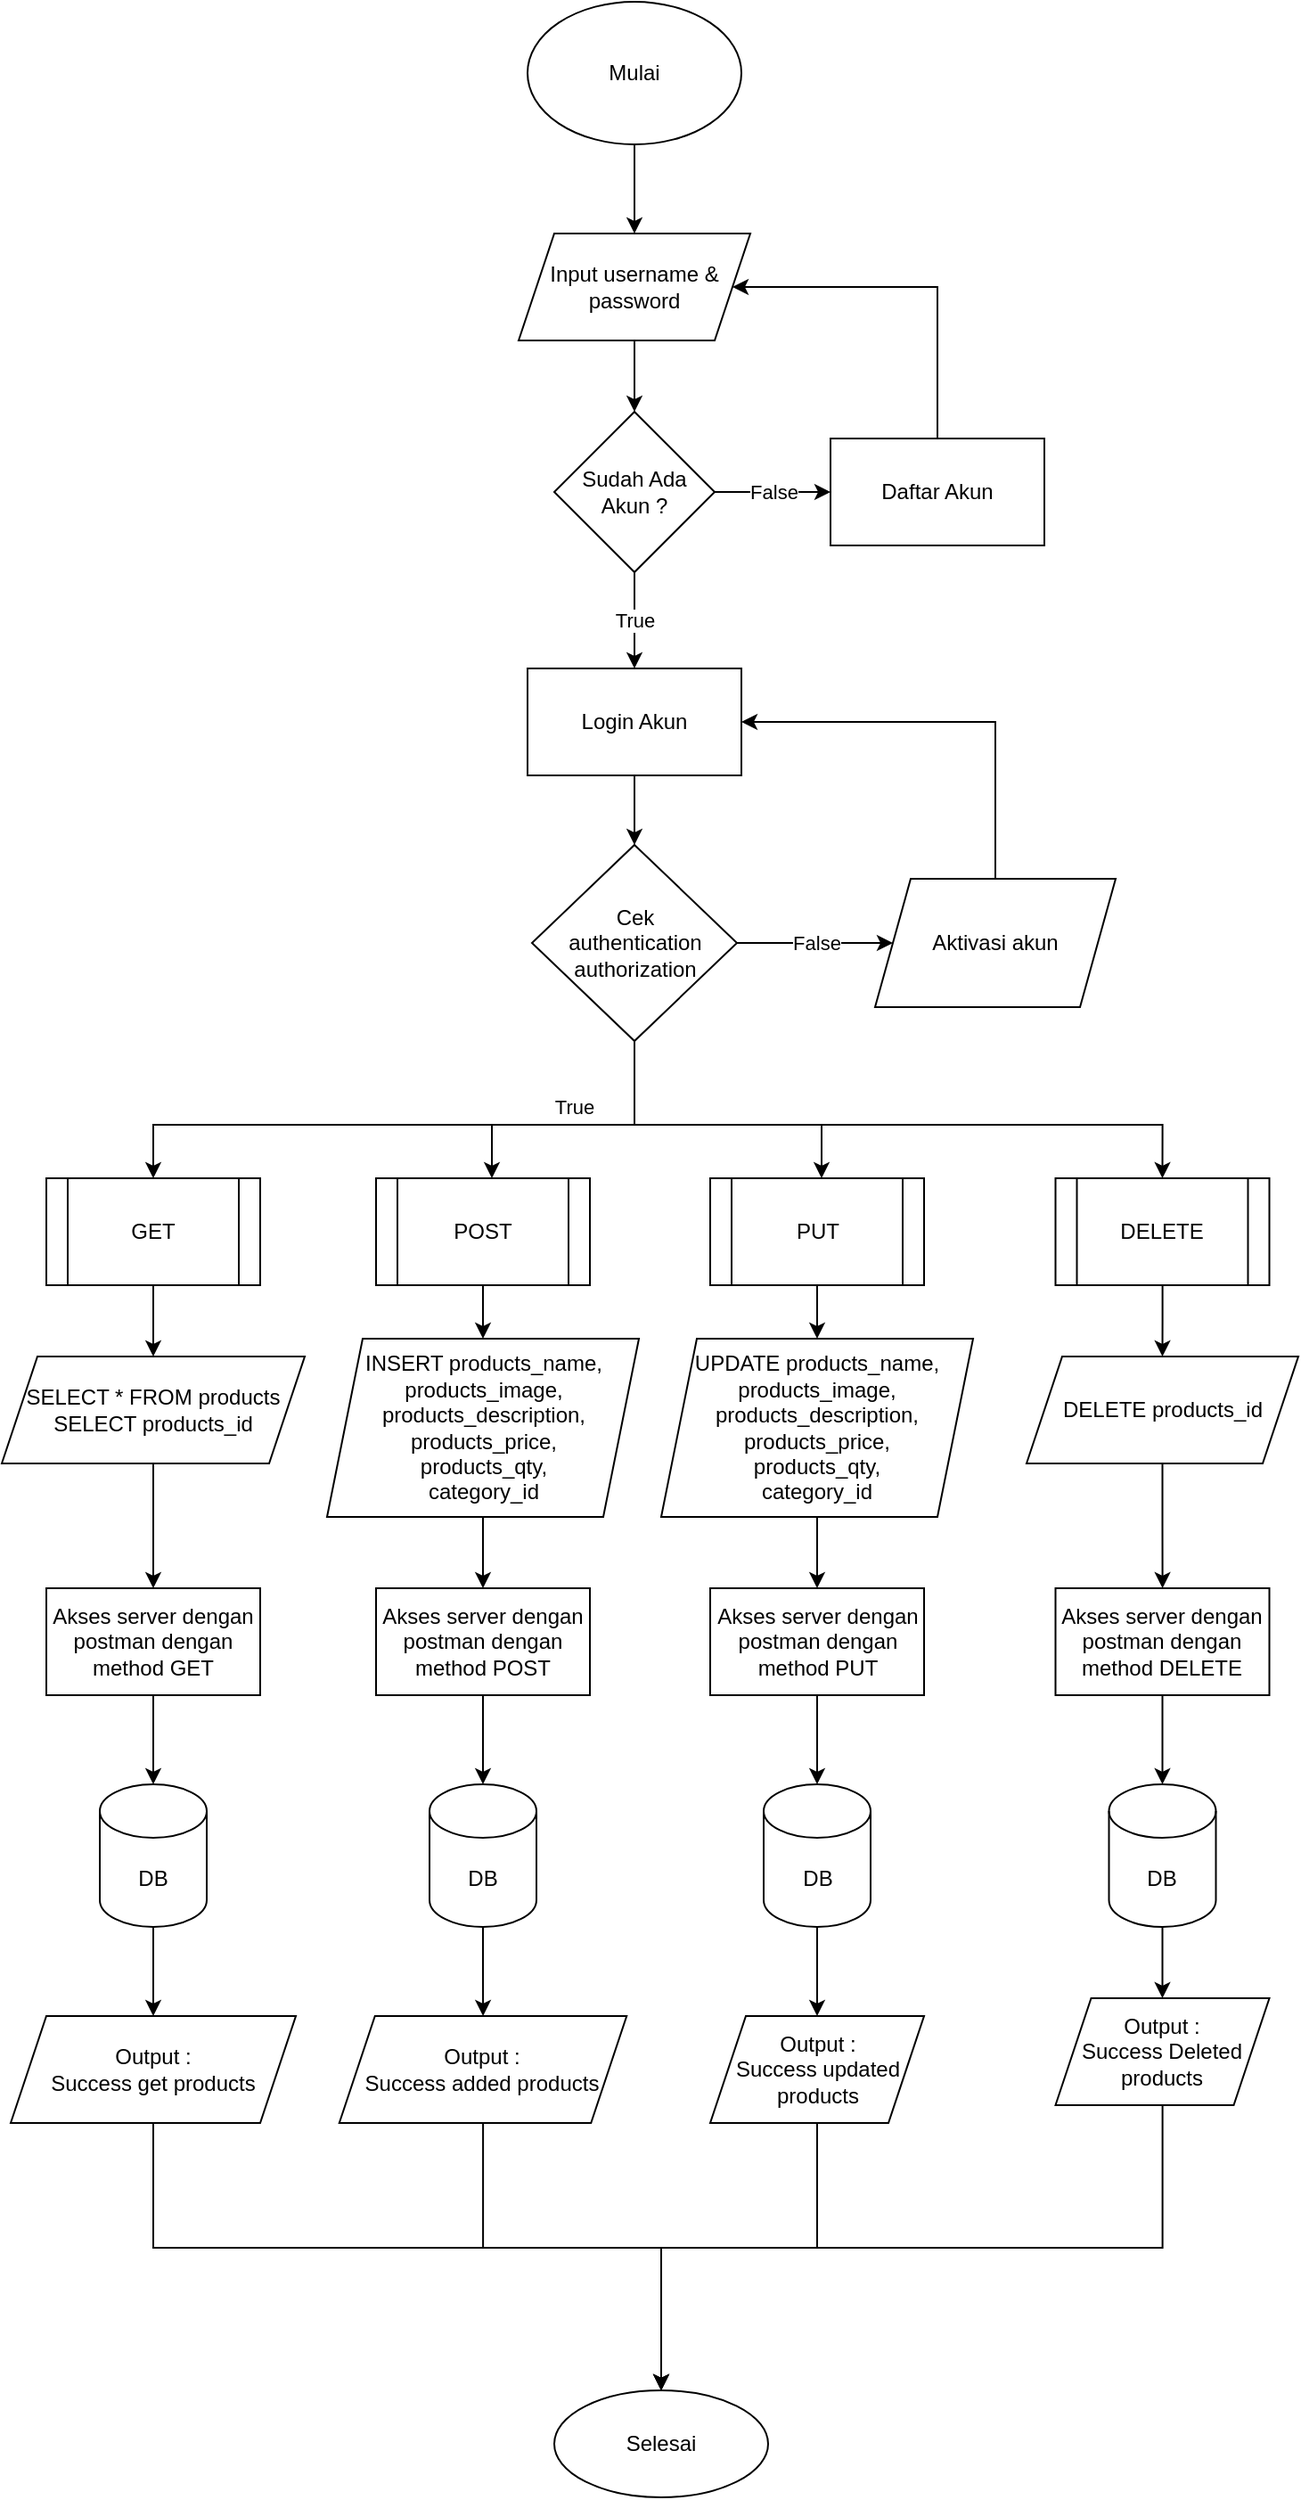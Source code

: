 <mxfile version="18.0.2" type="device"><diagram id="N1tWhFY5yS0IfePP-szg" name="Page-1"><mxGraphModel dx="2190" dy="581" grid="1" gridSize="10" guides="1" tooltips="1" connect="1" arrows="1" fold="1" page="1" pageScale="1" pageWidth="1169" pageHeight="827" math="0" shadow="0"><root><mxCell id="0"/><mxCell id="1" parent="0"/><mxCell id="OBSfYyhsaqH_trVhQXaI-4" value="" style="edgeStyle=orthogonalEdgeStyle;rounded=0;orthogonalLoop=1;jettySize=auto;html=1;" parent="1" source="OBSfYyhsaqH_trVhQXaI-1" target="OBSfYyhsaqH_trVhQXaI-3" edge="1"><mxGeometry relative="1" as="geometry"/></mxCell><mxCell id="OBSfYyhsaqH_trVhQXaI-1" value="Mulai" style="ellipse;whiteSpace=wrap;html=1;" parent="1" vertex="1"><mxGeometry x="270" y="20" width="120" height="80" as="geometry"/></mxCell><mxCell id="OBSfYyhsaqH_trVhQXaI-6" value="" style="edgeStyle=orthogonalEdgeStyle;rounded=0;orthogonalLoop=1;jettySize=auto;html=1;" parent="1" source="OBSfYyhsaqH_trVhQXaI-3" target="OBSfYyhsaqH_trVhQXaI-5" edge="1"><mxGeometry relative="1" as="geometry"/></mxCell><mxCell id="OBSfYyhsaqH_trVhQXaI-3" value="Input username &amp;amp; password" style="shape=parallelogram;perimeter=parallelogramPerimeter;whiteSpace=wrap;html=1;fixedSize=1;" parent="1" vertex="1"><mxGeometry x="265" y="150" width="130" height="60" as="geometry"/></mxCell><mxCell id="OBSfYyhsaqH_trVhQXaI-9" value="False" style="edgeStyle=orthogonalEdgeStyle;rounded=0;orthogonalLoop=1;jettySize=auto;html=1;" parent="1" source="OBSfYyhsaqH_trVhQXaI-5" target="OBSfYyhsaqH_trVhQXaI-8" edge="1"><mxGeometry relative="1" as="geometry"/></mxCell><mxCell id="OBSfYyhsaqH_trVhQXaI-11" value="True" style="edgeStyle=orthogonalEdgeStyle;rounded=0;orthogonalLoop=1;jettySize=auto;html=1;" parent="1" source="OBSfYyhsaqH_trVhQXaI-5" target="OBSfYyhsaqH_trVhQXaI-10" edge="1"><mxGeometry relative="1" as="geometry"/></mxCell><mxCell id="OBSfYyhsaqH_trVhQXaI-5" value="Sudah Ada Akun ?" style="rhombus;whiteSpace=wrap;html=1;" parent="1" vertex="1"><mxGeometry x="285" y="250" width="90" height="90" as="geometry"/></mxCell><mxCell id="OBSfYyhsaqH_trVhQXaI-25" style="edgeStyle=orthogonalEdgeStyle;rounded=0;orthogonalLoop=1;jettySize=auto;html=1;entryX=1;entryY=0.5;entryDx=0;entryDy=0;" parent="1" source="OBSfYyhsaqH_trVhQXaI-8" target="OBSfYyhsaqH_trVhQXaI-3" edge="1"><mxGeometry relative="1" as="geometry"><Array as="points"><mxPoint x="500" y="180"/></Array></mxGeometry></mxCell><mxCell id="OBSfYyhsaqH_trVhQXaI-8" value="Daftar Akun" style="whiteSpace=wrap;html=1;" parent="1" vertex="1"><mxGeometry x="440" y="265" width="120" height="60" as="geometry"/></mxCell><mxCell id="OBSfYyhsaqH_trVhQXaI-20" value="" style="edgeStyle=orthogonalEdgeStyle;rounded=0;orthogonalLoop=1;jettySize=auto;html=1;" parent="1" source="OBSfYyhsaqH_trVhQXaI-10" target="OBSfYyhsaqH_trVhQXaI-19" edge="1"><mxGeometry relative="1" as="geometry"/></mxCell><mxCell id="OBSfYyhsaqH_trVhQXaI-10" value="Login Akun" style="whiteSpace=wrap;html=1;" parent="1" vertex="1"><mxGeometry x="270" y="394" width="120" height="60" as="geometry"/></mxCell><mxCell id="OBSfYyhsaqH_trVhQXaI-51" value="" style="edgeStyle=orthogonalEdgeStyle;rounded=0;orthogonalLoop=1;jettySize=auto;html=1;" parent="1" source="OBSfYyhsaqH_trVhQXaI-13" target="OBSfYyhsaqH_trVhQXaI-50" edge="1"><mxGeometry relative="1" as="geometry"/></mxCell><mxCell id="OBSfYyhsaqH_trVhQXaI-13" value="GET" style="shape=process;whiteSpace=wrap;html=1;backgroundOutline=1;" parent="1" vertex="1"><mxGeometry y="680" width="120" height="60" as="geometry"/></mxCell><mxCell id="OBSfYyhsaqH_trVhQXaI-57" value="" style="edgeStyle=orthogonalEdgeStyle;rounded=0;orthogonalLoop=1;jettySize=auto;html=1;" parent="1" source="OBSfYyhsaqH_trVhQXaI-16" target="OBSfYyhsaqH_trVhQXaI-52" edge="1"><mxGeometry relative="1" as="geometry"/></mxCell><mxCell id="OBSfYyhsaqH_trVhQXaI-16" value="POST" style="shape=process;whiteSpace=wrap;html=1;backgroundOutline=1;" parent="1" vertex="1"><mxGeometry x="185" y="680" width="120" height="60" as="geometry"/></mxCell><mxCell id="OBSfYyhsaqH_trVhQXaI-29" value="False" style="edgeStyle=orthogonalEdgeStyle;rounded=0;orthogonalLoop=1;jettySize=auto;html=1;" parent="1" source="OBSfYyhsaqH_trVhQXaI-19" target="OBSfYyhsaqH_trVhQXaI-28" edge="1"><mxGeometry relative="1" as="geometry"/></mxCell><mxCell id="OBSfYyhsaqH_trVhQXaI-31" value="True" style="edgeStyle=orthogonalEdgeStyle;rounded=0;orthogonalLoop=1;jettySize=auto;html=1;entryX=0.5;entryY=0;entryDx=0;entryDy=0;" parent="1" source="OBSfYyhsaqH_trVhQXaI-19" target="OBSfYyhsaqH_trVhQXaI-13" edge="1"><mxGeometry x="-0.533" y="-10" relative="1" as="geometry"><Array as="points"><mxPoint x="330" y="650"/><mxPoint x="60" y="650"/></Array><mxPoint as="offset"/></mxGeometry></mxCell><mxCell id="OBSfYyhsaqH_trVhQXaI-32" style="edgeStyle=orthogonalEdgeStyle;rounded=0;orthogonalLoop=1;jettySize=auto;html=1;" parent="1" source="OBSfYyhsaqH_trVhQXaI-19" target="OBSfYyhsaqH_trVhQXaI-16" edge="1"><mxGeometry relative="1" as="geometry"><Array as="points"><mxPoint x="330" y="650"/><mxPoint x="250" y="650"/></Array></mxGeometry></mxCell><mxCell id="OBSfYyhsaqH_trVhQXaI-33" style="edgeStyle=orthogonalEdgeStyle;rounded=0;orthogonalLoop=1;jettySize=auto;html=1;entryX=0.5;entryY=0;entryDx=0;entryDy=0;" parent="1" source="OBSfYyhsaqH_trVhQXaI-19" edge="1"><mxGeometry relative="1" as="geometry"><mxPoint x="435" y="680" as="targetPoint"/><Array as="points"><mxPoint x="330" y="650"/><mxPoint x="435" y="650"/></Array></mxGeometry></mxCell><mxCell id="OBSfYyhsaqH_trVhQXaI-41" style="edgeStyle=orthogonalEdgeStyle;rounded=0;orthogonalLoop=1;jettySize=auto;html=1;entryX=0.5;entryY=0;entryDx=0;entryDy=0;" parent="1" source="OBSfYyhsaqH_trVhQXaI-19" target="OBSfYyhsaqH_trVhQXaI-40" edge="1"><mxGeometry relative="1" as="geometry"><Array as="points"><mxPoint x="330" y="650"/><mxPoint x="626" y="650"/></Array></mxGeometry></mxCell><mxCell id="OBSfYyhsaqH_trVhQXaI-19" value="Cek &lt;br&gt;authentication authorization" style="rhombus;whiteSpace=wrap;html=1;" parent="1" vertex="1"><mxGeometry x="272.5" y="493" width="115" height="110" as="geometry"/></mxCell><mxCell id="OBSfYyhsaqH_trVhQXaI-30" style="edgeStyle=orthogonalEdgeStyle;rounded=0;orthogonalLoop=1;jettySize=auto;html=1;entryX=1;entryY=0.5;entryDx=0;entryDy=0;" parent="1" source="OBSfYyhsaqH_trVhQXaI-28" target="OBSfYyhsaqH_trVhQXaI-10" edge="1"><mxGeometry relative="1" as="geometry"><Array as="points"><mxPoint x="533" y="424"/></Array></mxGeometry></mxCell><mxCell id="OBSfYyhsaqH_trVhQXaI-28" value="Aktivasi akun" style="shape=parallelogram;perimeter=parallelogramPerimeter;whiteSpace=wrap;html=1;fixedSize=1;" parent="1" vertex="1"><mxGeometry x="465" y="512" width="135" height="72" as="geometry"/></mxCell><mxCell id="OBSfYyhsaqH_trVhQXaI-58" value="" style="edgeStyle=orthogonalEdgeStyle;rounded=0;orthogonalLoop=1;jettySize=auto;html=1;entryX=0.5;entryY=0;entryDx=0;entryDy=0;" parent="1" source="OBSfYyhsaqH_trVhQXaI-39" target="Bzh5WYHGTP-REyPqgHut-2" edge="1"><mxGeometry relative="1" as="geometry"><mxPoint x="432.5" y="780" as="targetPoint"/></mxGeometry></mxCell><mxCell id="OBSfYyhsaqH_trVhQXaI-39" value="PUT" style="shape=process;whiteSpace=wrap;html=1;backgroundOutline=1;" parent="1" vertex="1"><mxGeometry x="372.5" y="680" width="120" height="60" as="geometry"/></mxCell><mxCell id="OBSfYyhsaqH_trVhQXaI-59" value="" style="edgeStyle=orthogonalEdgeStyle;rounded=0;orthogonalLoop=1;jettySize=auto;html=1;" parent="1" source="OBSfYyhsaqH_trVhQXaI-40" target="OBSfYyhsaqH_trVhQXaI-56" edge="1"><mxGeometry relative="1" as="geometry"/></mxCell><mxCell id="OBSfYyhsaqH_trVhQXaI-40" value="DELETE" style="shape=process;whiteSpace=wrap;html=1;backgroundOutline=1;" parent="1" vertex="1"><mxGeometry x="566.25" y="680" width="120" height="60" as="geometry"/></mxCell><mxCell id="Bzh5WYHGTP-REyPqgHut-10" value="" style="edgeStyle=orthogonalEdgeStyle;rounded=0;orthogonalLoop=1;jettySize=auto;html=1;" edge="1" parent="1" source="OBSfYyhsaqH_trVhQXaI-50" target="OBSfYyhsaqH_trVhQXaI-60"><mxGeometry relative="1" as="geometry"/></mxCell><mxCell id="OBSfYyhsaqH_trVhQXaI-50" value="SELECT * FROM products&lt;br&gt;SELECT products_id" style="shape=parallelogram;perimeter=parallelogramPerimeter;whiteSpace=wrap;html=1;fixedSize=1;" parent="1" vertex="1"><mxGeometry x="-25" y="780" width="170" height="60" as="geometry"/></mxCell><mxCell id="Bzh5WYHGTP-REyPqgHut-9" value="" style="edgeStyle=orthogonalEdgeStyle;rounded=0;orthogonalLoop=1;jettySize=auto;html=1;" edge="1" parent="1" source="OBSfYyhsaqH_trVhQXaI-52" target="Bzh5WYHGTP-REyPqgHut-3"><mxGeometry relative="1" as="geometry"/></mxCell><mxCell id="OBSfYyhsaqH_trVhQXaI-52" value="INSERT products_name, products_image,&lt;br&gt;products_description,&lt;br&gt;products_price,&lt;br&gt;products_qty,&lt;br&gt;category_id" style="shape=parallelogram;perimeter=parallelogramPerimeter;whiteSpace=wrap;html=1;fixedSize=1;" parent="1" vertex="1"><mxGeometry x="157.5" y="770" width="175" height="100" as="geometry"/></mxCell><mxCell id="Bzh5WYHGTP-REyPqgHut-7" value="" style="edgeStyle=orthogonalEdgeStyle;rounded=0;orthogonalLoop=1;jettySize=auto;html=1;" edge="1" parent="1" source="OBSfYyhsaqH_trVhQXaI-56" target="Bzh5WYHGTP-REyPqgHut-5"><mxGeometry relative="1" as="geometry"/></mxCell><mxCell id="OBSfYyhsaqH_trVhQXaI-56" value="DELETE products_id" style="shape=parallelogram;perimeter=parallelogramPerimeter;whiteSpace=wrap;html=1;fixedSize=1;" parent="1" vertex="1"><mxGeometry x="550" y="780" width="152.5" height="60" as="geometry"/></mxCell><mxCell id="Bzh5WYHGTP-REyPqgHut-14" value="" style="edgeStyle=orthogonalEdgeStyle;rounded=0;orthogonalLoop=1;jettySize=auto;html=1;" edge="1" parent="1" source="OBSfYyhsaqH_trVhQXaI-60" target="Bzh5WYHGTP-REyPqgHut-13"><mxGeometry relative="1" as="geometry"/></mxCell><mxCell id="OBSfYyhsaqH_trVhQXaI-60" value="Akses server dengan postman dengan method GET" style="whiteSpace=wrap;html=1;" parent="1" vertex="1"><mxGeometry y="910" width="120" height="60" as="geometry"/></mxCell><mxCell id="Bzh5WYHGTP-REyPqgHut-24" value="" style="edgeStyle=orthogonalEdgeStyle;rounded=0;orthogonalLoop=1;jettySize=auto;html=1;" edge="1" parent="1" source="OBSfYyhsaqH_trVhQXaI-68" target="Bzh5WYHGTP-REyPqgHut-18"><mxGeometry relative="1" as="geometry"/></mxCell><mxCell id="OBSfYyhsaqH_trVhQXaI-68" value="DB" style="shape=cylinder3;whiteSpace=wrap;html=1;boundedLbl=1;backgroundOutline=1;size=15;" parent="1" vertex="1"><mxGeometry x="596.25" y="1020" width="60" height="80" as="geometry"/></mxCell><mxCell id="Bzh5WYHGTP-REyPqgHut-27" style="edgeStyle=orthogonalEdgeStyle;rounded=0;orthogonalLoop=1;jettySize=auto;html=1;entryX=0.5;entryY=0;entryDx=0;entryDy=0;" edge="1" parent="1" source="OBSfYyhsaqH_trVhQXaI-70" target="OBSfYyhsaqH_trVhQXaI-72"><mxGeometry relative="1" as="geometry"><Array as="points"><mxPoint x="432" y="1280"/><mxPoint x="345" y="1280"/></Array></mxGeometry></mxCell><mxCell id="OBSfYyhsaqH_trVhQXaI-70" value="Output :&lt;br&gt;Success updated products" style="shape=parallelogram;perimeter=parallelogramPerimeter;whiteSpace=wrap;html=1;fixedSize=1;" parent="1" vertex="1"><mxGeometry x="372.5" y="1150" width="120" height="60" as="geometry"/></mxCell><mxCell id="OBSfYyhsaqH_trVhQXaI-72" value="Selesai" style="ellipse;whiteSpace=wrap;html=1;" parent="1" vertex="1"><mxGeometry x="285" y="1360" width="120" height="60" as="geometry"/></mxCell><mxCell id="Bzh5WYHGTP-REyPqgHut-8" value="" style="edgeStyle=orthogonalEdgeStyle;rounded=0;orthogonalLoop=1;jettySize=auto;html=1;" edge="1" parent="1" source="Bzh5WYHGTP-REyPqgHut-2" target="Bzh5WYHGTP-REyPqgHut-4"><mxGeometry relative="1" as="geometry"/></mxCell><mxCell id="Bzh5WYHGTP-REyPqgHut-2" value="UPDATE products_name, products_image,&lt;br&gt;products_description,&lt;br&gt;products_price,&lt;br&gt;products_qty,&lt;br&gt;category_id" style="shape=parallelogram;perimeter=parallelogramPerimeter;whiteSpace=wrap;html=1;fixedSize=1;" vertex="1" parent="1"><mxGeometry x="345" y="770" width="175" height="100" as="geometry"/></mxCell><mxCell id="Bzh5WYHGTP-REyPqgHut-15" value="" style="edgeStyle=orthogonalEdgeStyle;rounded=0;orthogonalLoop=1;jettySize=auto;html=1;" edge="1" parent="1" source="Bzh5WYHGTP-REyPqgHut-3" target="Bzh5WYHGTP-REyPqgHut-12"><mxGeometry relative="1" as="geometry"/></mxCell><mxCell id="Bzh5WYHGTP-REyPqgHut-3" value="Akses server dengan postman dengan method POST" style="whiteSpace=wrap;html=1;" vertex="1" parent="1"><mxGeometry x="185" y="910" width="120" height="60" as="geometry"/></mxCell><mxCell id="Bzh5WYHGTP-REyPqgHut-16" value="" style="edgeStyle=orthogonalEdgeStyle;rounded=0;orthogonalLoop=1;jettySize=auto;html=1;" edge="1" parent="1" source="Bzh5WYHGTP-REyPqgHut-4" target="Bzh5WYHGTP-REyPqgHut-11"><mxGeometry relative="1" as="geometry"/></mxCell><mxCell id="Bzh5WYHGTP-REyPqgHut-4" value="Akses server dengan postman dengan method PUT" style="whiteSpace=wrap;html=1;" vertex="1" parent="1"><mxGeometry x="372.5" y="910" width="120" height="60" as="geometry"/></mxCell><mxCell id="Bzh5WYHGTP-REyPqgHut-17" value="" style="edgeStyle=orthogonalEdgeStyle;rounded=0;orthogonalLoop=1;jettySize=auto;html=1;" edge="1" parent="1" source="Bzh5WYHGTP-REyPqgHut-5" target="OBSfYyhsaqH_trVhQXaI-68"><mxGeometry relative="1" as="geometry"/></mxCell><mxCell id="Bzh5WYHGTP-REyPqgHut-5" value="Akses server dengan postman dengan method DELETE" style="whiteSpace=wrap;html=1;" vertex="1" parent="1"><mxGeometry x="566.25" y="910" width="120" height="60" as="geometry"/></mxCell><mxCell id="Bzh5WYHGTP-REyPqgHut-23" value="" style="edgeStyle=orthogonalEdgeStyle;rounded=0;orthogonalLoop=1;jettySize=auto;html=1;" edge="1" parent="1" source="Bzh5WYHGTP-REyPqgHut-11" target="OBSfYyhsaqH_trVhQXaI-70"><mxGeometry relative="1" as="geometry"/></mxCell><mxCell id="Bzh5WYHGTP-REyPqgHut-11" value="DB" style="shape=cylinder3;whiteSpace=wrap;html=1;boundedLbl=1;backgroundOutline=1;size=15;" vertex="1" parent="1"><mxGeometry x="402.5" y="1020" width="60" height="80" as="geometry"/></mxCell><mxCell id="Bzh5WYHGTP-REyPqgHut-22" value="" style="edgeStyle=orthogonalEdgeStyle;rounded=0;orthogonalLoop=1;jettySize=auto;html=1;" edge="1" parent="1" source="Bzh5WYHGTP-REyPqgHut-12" target="Bzh5WYHGTP-REyPqgHut-19"><mxGeometry relative="1" as="geometry"/></mxCell><mxCell id="Bzh5WYHGTP-REyPqgHut-12" value="DB" style="shape=cylinder3;whiteSpace=wrap;html=1;boundedLbl=1;backgroundOutline=1;size=15;" vertex="1" parent="1"><mxGeometry x="215" y="1020" width="60" height="80" as="geometry"/></mxCell><mxCell id="Bzh5WYHGTP-REyPqgHut-21" value="" style="edgeStyle=orthogonalEdgeStyle;rounded=0;orthogonalLoop=1;jettySize=auto;html=1;" edge="1" parent="1" source="Bzh5WYHGTP-REyPqgHut-13" target="Bzh5WYHGTP-REyPqgHut-20"><mxGeometry relative="1" as="geometry"/></mxCell><mxCell id="Bzh5WYHGTP-REyPqgHut-13" value="DB" style="shape=cylinder3;whiteSpace=wrap;html=1;boundedLbl=1;backgroundOutline=1;size=15;" vertex="1" parent="1"><mxGeometry x="30" y="1020" width="60" height="80" as="geometry"/></mxCell><mxCell id="Bzh5WYHGTP-REyPqgHut-28" style="edgeStyle=orthogonalEdgeStyle;rounded=0;orthogonalLoop=1;jettySize=auto;html=1;entryX=0.5;entryY=0;entryDx=0;entryDy=0;" edge="1" parent="1" source="Bzh5WYHGTP-REyPqgHut-18" target="OBSfYyhsaqH_trVhQXaI-72"><mxGeometry relative="1" as="geometry"><Array as="points"><mxPoint x="626" y="1280"/><mxPoint x="345" y="1280"/></Array></mxGeometry></mxCell><mxCell id="Bzh5WYHGTP-REyPqgHut-18" value="Output :&lt;br&gt;Success Deleted products" style="shape=parallelogram;perimeter=parallelogramPerimeter;whiteSpace=wrap;html=1;fixedSize=1;" vertex="1" parent="1"><mxGeometry x="566.25" y="1140" width="120" height="60" as="geometry"/></mxCell><mxCell id="Bzh5WYHGTP-REyPqgHut-26" style="edgeStyle=orthogonalEdgeStyle;rounded=0;orthogonalLoop=1;jettySize=auto;html=1;entryX=0.5;entryY=0;entryDx=0;entryDy=0;" edge="1" parent="1" source="Bzh5WYHGTP-REyPqgHut-19" target="OBSfYyhsaqH_trVhQXaI-72"><mxGeometry relative="1" as="geometry"><Array as="points"><mxPoint x="245" y="1280"/><mxPoint x="345" y="1280"/></Array></mxGeometry></mxCell><mxCell id="Bzh5WYHGTP-REyPqgHut-19" value="Output :&lt;br&gt;Success added products" style="shape=parallelogram;perimeter=parallelogramPerimeter;whiteSpace=wrap;html=1;fixedSize=1;" vertex="1" parent="1"><mxGeometry x="164.38" y="1150" width="161.25" height="60" as="geometry"/></mxCell><mxCell id="Bzh5WYHGTP-REyPqgHut-25" style="edgeStyle=orthogonalEdgeStyle;rounded=0;orthogonalLoop=1;jettySize=auto;html=1;" edge="1" parent="1" source="Bzh5WYHGTP-REyPqgHut-20" target="OBSfYyhsaqH_trVhQXaI-72"><mxGeometry relative="1" as="geometry"><Array as="points"><mxPoint x="60" y="1280"/><mxPoint x="345" y="1280"/></Array></mxGeometry></mxCell><mxCell id="Bzh5WYHGTP-REyPqgHut-20" value="Output : &lt;br&gt;Success get products" style="shape=parallelogram;perimeter=parallelogramPerimeter;whiteSpace=wrap;html=1;fixedSize=1;" vertex="1" parent="1"><mxGeometry x="-20" y="1150" width="160" height="60" as="geometry"/></mxCell></root></mxGraphModel></diagram></mxfile>